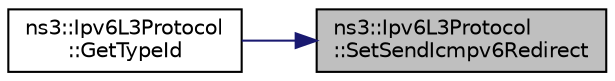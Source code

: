 digraph "ns3::Ipv6L3Protocol::SetSendIcmpv6Redirect"
{
 // LATEX_PDF_SIZE
  edge [fontname="Helvetica",fontsize="10",labelfontname="Helvetica",labelfontsize="10"];
  node [fontname="Helvetica",fontsize="10",shape=record];
  rankdir="RL";
  Node1 [label="ns3::Ipv6L3Protocol\l::SetSendIcmpv6Redirect",height=0.2,width=0.4,color="black", fillcolor="grey75", style="filled", fontcolor="black",tooltip="Set the ICMPv6 Redirect sending state."];
  Node1 -> Node2 [dir="back",color="midnightblue",fontsize="10",style="solid",fontname="Helvetica"];
  Node2 [label="ns3::Ipv6L3Protocol\l::GetTypeId",height=0.2,width=0.4,color="black", fillcolor="white", style="filled",URL="$classns3_1_1_ipv6_l3_protocol.html#afb1b9affe13b7f2c4ccc0923fa291e11",tooltip="Get the type ID of this class."];
}
